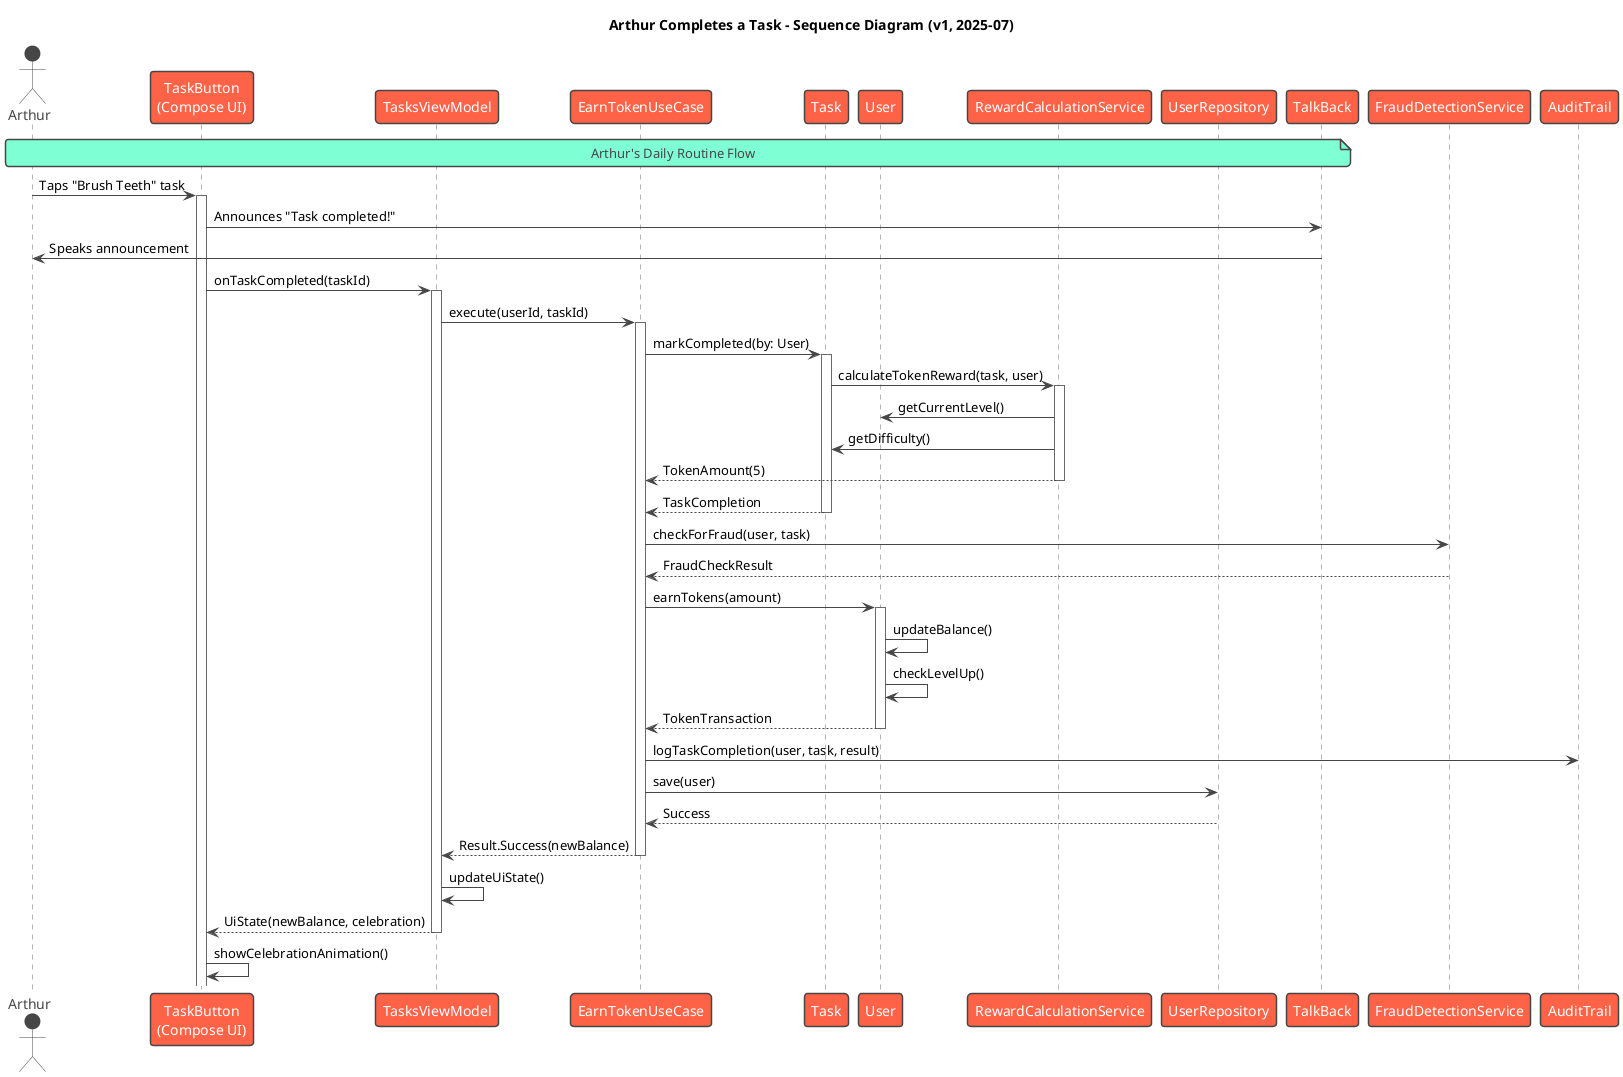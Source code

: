 @startuml sequence-task-completion
!theme vibrant

title Arthur Completes a Task - Sequence Diagram (v1, 2025-07)

actor Arthur as "Arthur"
participant "TaskButton\n(Compose UI)" as UI
participant "TasksViewModel" as VM
participant "EarnTokenUseCase" as UC
participant "Task" as Task
participant "User" as User
participant "RewardCalculationService" as RCS
participant "UserRepository" as UR
participant "TalkBack" as TB
participant "FraudDetectionService" as FDS
participant "AuditTrail" as Audit

note over Arthur, TB : Arthur's Daily Routine Flow

Arthur -> UI : Taps "Brush Teeth" task
activate UI

UI -> TB : Announces "Task completed!"
TB -> Arthur : Speaks announcement

UI -> VM : onTaskCompleted(taskId)
activate VM

VM -> UC : execute(userId, taskId)
activate UC

UC -> Task : markCompleted(by: User)
activate Task

Task -> RCS : calculateTokenReward(task, user)
activate RCS
RCS -> User : getCurrentLevel()
RCS -> Task : getDifficulty()
RCS --> UC : TokenAmount(5)
deactivate RCS

Task --> UC : TaskCompletion
deactivate Task

UC -> FDS : checkForFraud(user, task)
FDS --> UC : FraudCheckResult

UC -> User : earnTokens(amount)
activate User
User -> User : updateBalance()
User -> User : checkLevelUp()
User --> UC : TokenTransaction
deactivate User

UC -> Audit : logTaskCompletion(user, task, result)
UC -> UR : save(user)
UR --> UC : Success

UC --> VM : Result.Success(newBalance)
deactivate UC

VM -> VM : updateUiState()
VM --> UI : UiState(newBalance, celebration)
deactivate VM

UI -> UI : showCelebrationAnimation()
@enduml
